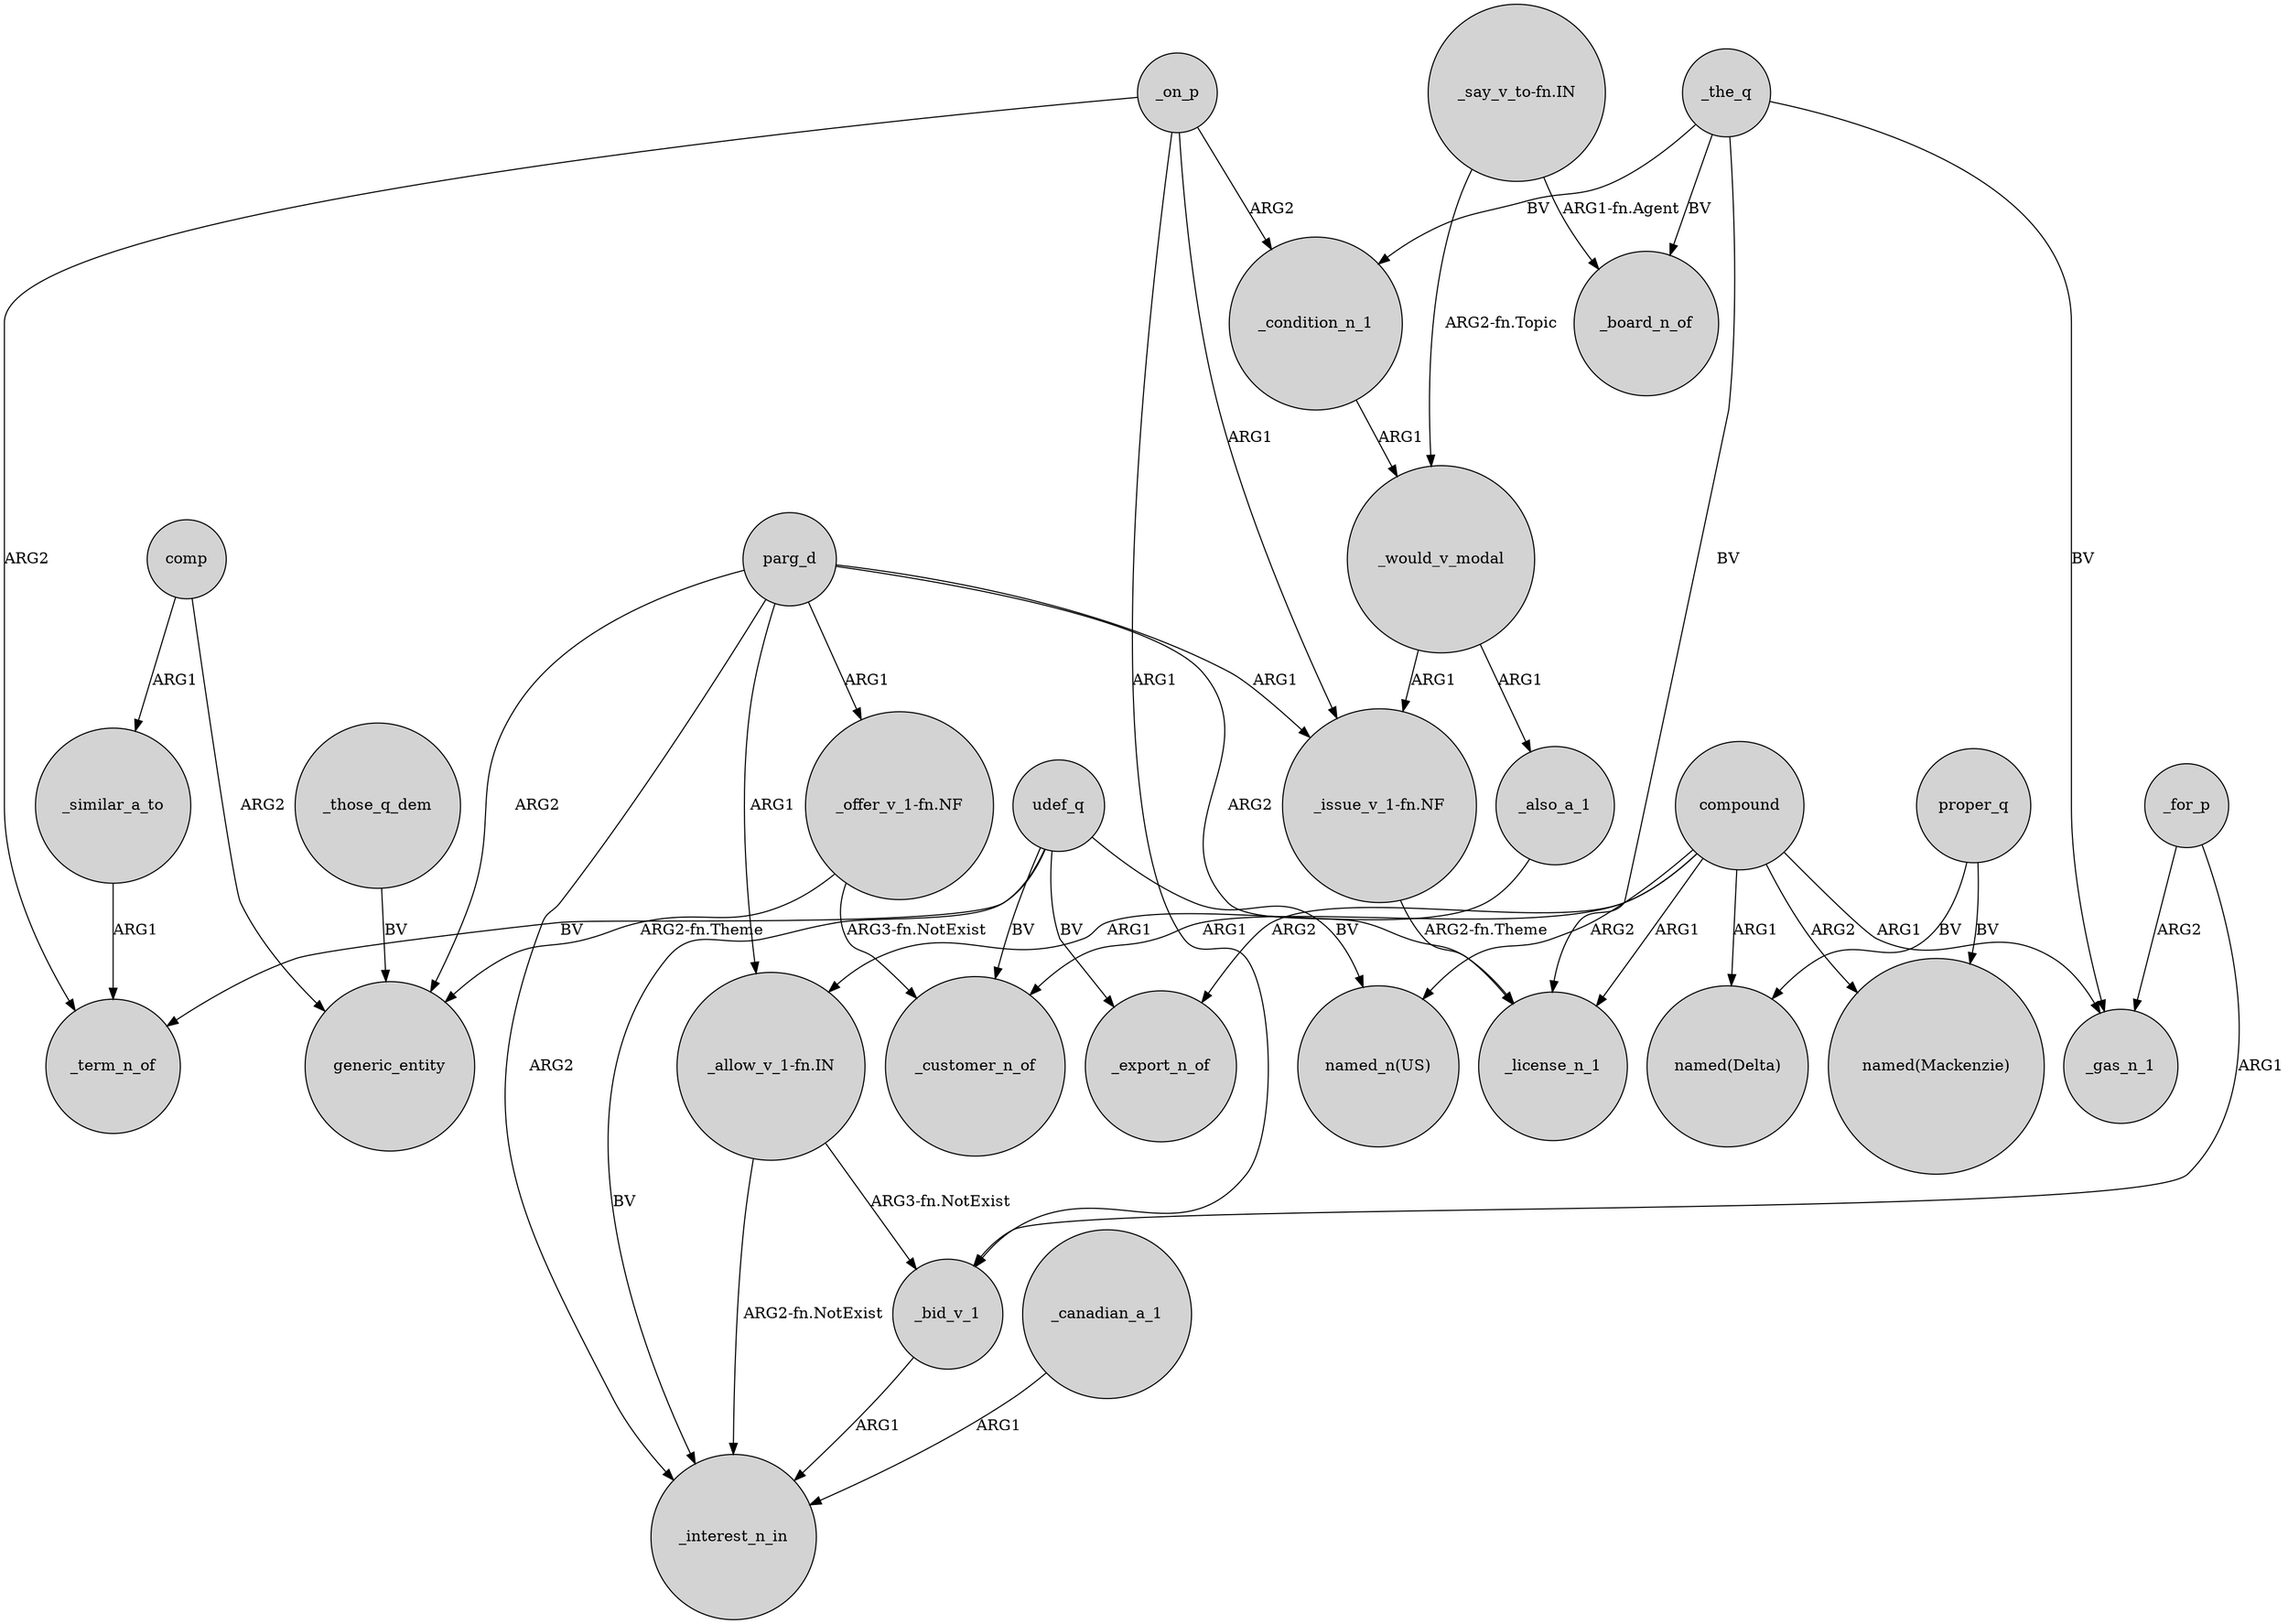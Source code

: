 digraph {
	node [shape=circle style=filled]
	"_say_v_to-fn.IN" -> _would_v_modal [label="ARG2-fn.Topic"]
	comp -> _similar_a_to [label=ARG1]
	_on_p -> _bid_v_1 [label=ARG1]
	udef_q -> "named_n(US)" [label=BV]
	parg_d -> _interest_n_in [label=ARG2]
	_for_p -> _bid_v_1 [label=ARG1]
	parg_d -> _license_n_1 [label=ARG2]
	_condition_n_1 -> _would_v_modal [label=ARG1]
	_the_q -> _gas_n_1 [label=BV]
	_the_q -> _condition_n_1 [label=BV]
	parg_d -> generic_entity [label=ARG2]
	"_allow_v_1-fn.IN" -> _interest_n_in [label="ARG2-fn.NotExist"]
	_similar_a_to -> _term_n_of [label=ARG1]
	_on_p -> _condition_n_1 [label=ARG2]
	compound -> "named(Mackenzie)" [label=ARG2]
	_also_a_1 -> "_allow_v_1-fn.IN" [label=ARG1]
	_those_q_dem -> generic_entity [label=BV]
	_would_v_modal -> _also_a_1 [label=ARG1]
	compound -> _customer_n_of [label=ARG1]
	udef_q -> _interest_n_in [label=BV]
	compound -> _gas_n_1 [label=ARG1]
	compound -> "named_n(US)" [label=ARG2]
	"_say_v_to-fn.IN" -> _board_n_of [label="ARG1-fn.Agent"]
	_would_v_modal -> "_issue_v_1-fn.NF" [label=ARG1]
	_the_q -> _license_n_1 [label=BV]
	"_issue_v_1-fn.NF" -> _license_n_1 [label="ARG2-fn.Theme"]
	parg_d -> "_issue_v_1-fn.NF" [label=ARG1]
	_the_q -> _board_n_of [label=BV]
	_on_p -> "_issue_v_1-fn.NF" [label=ARG1]
	udef_q -> _term_n_of [label=BV]
	compound -> "named(Delta)" [label=ARG1]
	proper_q -> "named(Delta)" [label=BV]
	udef_q -> _customer_n_of [label=BV]
	udef_q -> _export_n_of [label=BV]
	"_offer_v_1-fn.NF" -> generic_entity [label="ARG2-fn.Theme"]
	_for_p -> _gas_n_1 [label=ARG2]
	compound -> _license_n_1 [label=ARG1]
	"_allow_v_1-fn.IN" -> _bid_v_1 [label="ARG3-fn.NotExist"]
	proper_q -> "named(Mackenzie)" [label=BV]
	comp -> generic_entity [label=ARG2]
	_on_p -> _term_n_of [label=ARG2]
	parg_d -> "_allow_v_1-fn.IN" [label=ARG1]
	_bid_v_1 -> _interest_n_in [label=ARG1]
	parg_d -> "_offer_v_1-fn.NF" [label=ARG1]
	_canadian_a_1 -> _interest_n_in [label=ARG1]
	compound -> _export_n_of [label=ARG2]
	"_offer_v_1-fn.NF" -> _customer_n_of [label="ARG3-fn.NotExist"]
}
